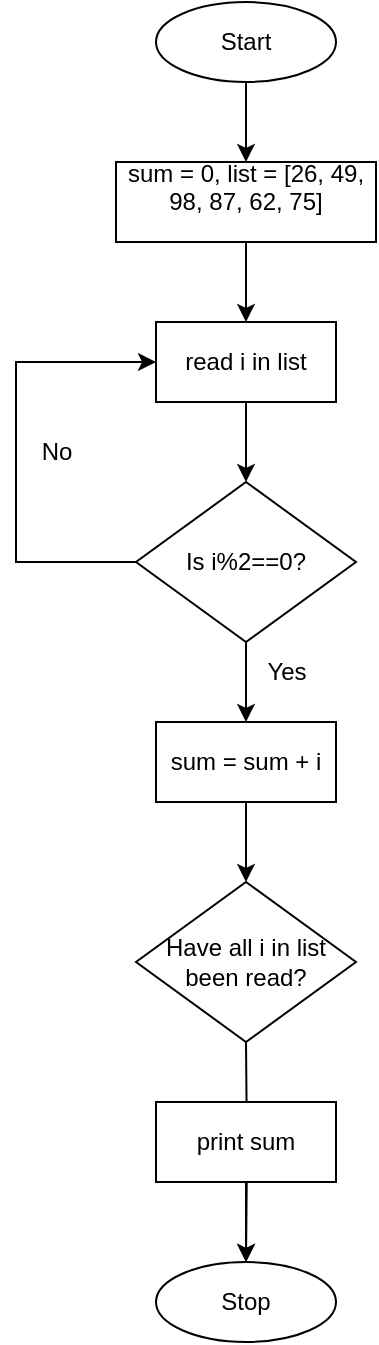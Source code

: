 <mxfile version="24.7.8">
  <diagram name="Page-1" id="vV6NU0P4ZQp-_WoSECo8">
    <mxGraphModel dx="1426" dy="757" grid="1" gridSize="10" guides="1" tooltips="1" connect="1" arrows="1" fold="1" page="1" pageScale="1" pageWidth="850" pageHeight="1100" math="0" shadow="0">
      <root>
        <mxCell id="0" />
        <mxCell id="1" parent="0" />
        <mxCell id="8pfaWsYJm06sZ0pLLKBw-6" style="edgeStyle=orthogonalEdgeStyle;rounded=0;orthogonalLoop=1;jettySize=auto;html=1;entryX=0.5;entryY=0;entryDx=0;entryDy=0;" edge="1" parent="1" source="8pfaWsYJm06sZ0pLLKBw-2" target="8pfaWsYJm06sZ0pLLKBw-3">
          <mxGeometry relative="1" as="geometry" />
        </mxCell>
        <mxCell id="8pfaWsYJm06sZ0pLLKBw-2" value="Start" style="ellipse;whiteSpace=wrap;html=1;" vertex="1" parent="1">
          <mxGeometry x="380" width="90" height="40" as="geometry" />
        </mxCell>
        <mxCell id="8pfaWsYJm06sZ0pLLKBw-23" style="edgeStyle=orthogonalEdgeStyle;rounded=0;orthogonalLoop=1;jettySize=auto;html=1;entryX=0.5;entryY=0;entryDx=0;entryDy=0;" edge="1" parent="1" source="8pfaWsYJm06sZ0pLLKBw-3">
          <mxGeometry relative="1" as="geometry">
            <mxPoint x="425" y="160" as="targetPoint" />
          </mxGeometry>
        </mxCell>
        <mxCell id="8pfaWsYJm06sZ0pLLKBw-3" value="sum = 0,&amp;nbsp;&lt;span style=&quot;background-color: initial;&quot;&gt;list = [26, 49, 98, 87, 62, 75]&lt;/span&gt;&lt;div&gt;&lt;span style=&quot;background-color: initial;&quot;&gt;&lt;br&gt;&lt;/span&gt;&lt;/div&gt;" style="rounded=0;whiteSpace=wrap;html=1;" vertex="1" parent="1">
          <mxGeometry x="360" y="80" width="130" height="40" as="geometry" />
        </mxCell>
        <mxCell id="8pfaWsYJm06sZ0pLLKBw-16" style="edgeStyle=orthogonalEdgeStyle;rounded=0;orthogonalLoop=1;jettySize=auto;html=1;entryX=0.5;entryY=0;entryDx=0;entryDy=0;" edge="1" parent="1" source="8pfaWsYJm06sZ0pLLKBw-5" target="8pfaWsYJm06sZ0pLLKBw-9">
          <mxGeometry relative="1" as="geometry">
            <Array as="points">
              <mxPoint x="425" y="360" />
              <mxPoint x="425" y="360" />
            </Array>
          </mxGeometry>
        </mxCell>
        <mxCell id="8pfaWsYJm06sZ0pLLKBw-30" style="edgeStyle=orthogonalEdgeStyle;rounded=0;orthogonalLoop=1;jettySize=auto;html=1;entryX=0;entryY=0.5;entryDx=0;entryDy=0;" edge="1" parent="1" source="8pfaWsYJm06sZ0pLLKBw-5" target="8pfaWsYJm06sZ0pLLKBw-29">
          <mxGeometry relative="1" as="geometry">
            <Array as="points">
              <mxPoint x="310" y="280" />
              <mxPoint x="310" y="180" />
            </Array>
          </mxGeometry>
        </mxCell>
        <mxCell id="8pfaWsYJm06sZ0pLLKBw-5" value="Is i%2==0?" style="rhombus;whiteSpace=wrap;html=1;" vertex="1" parent="1">
          <mxGeometry x="370" y="240" width="110" height="80" as="geometry" />
        </mxCell>
        <mxCell id="8pfaWsYJm06sZ0pLLKBw-36" style="edgeStyle=orthogonalEdgeStyle;rounded=0;orthogonalLoop=1;jettySize=auto;html=1;entryX=0.5;entryY=0;entryDx=0;entryDy=0;" edge="1" parent="1" source="8pfaWsYJm06sZ0pLLKBw-9" target="8pfaWsYJm06sZ0pLLKBw-35">
          <mxGeometry relative="1" as="geometry" />
        </mxCell>
        <mxCell id="8pfaWsYJm06sZ0pLLKBw-9" value="&lt;div&gt;&lt;span style=&quot;background-color: initial;&quot;&gt;sum = sum + i&lt;/span&gt;&lt;/div&gt;" style="rounded=0;whiteSpace=wrap;html=1;" vertex="1" parent="1">
          <mxGeometry x="380" y="360" width="90" height="40" as="geometry" />
        </mxCell>
        <mxCell id="8pfaWsYJm06sZ0pLLKBw-11" value="Yes" style="text;html=1;align=center;verticalAlign=middle;resizable=0;points=[];autosize=1;strokeColor=none;fillColor=none;" vertex="1" parent="1">
          <mxGeometry x="425" y="320" width="40" height="30" as="geometry" />
        </mxCell>
        <mxCell id="8pfaWsYJm06sZ0pLLKBw-12" value="No" style="text;html=1;align=center;verticalAlign=middle;resizable=0;points=[];autosize=1;strokeColor=none;fillColor=none;" vertex="1" parent="1">
          <mxGeometry x="310" y="210" width="40" height="30" as="geometry" />
        </mxCell>
        <mxCell id="8pfaWsYJm06sZ0pLLKBw-21" value="" style="edgeStyle=orthogonalEdgeStyle;rounded=0;orthogonalLoop=1;jettySize=auto;html=1;" edge="1" parent="1" target="8pfaWsYJm06sZ0pLLKBw-20">
          <mxGeometry relative="1" as="geometry">
            <mxPoint x="425" y="520" as="sourcePoint" />
          </mxGeometry>
        </mxCell>
        <mxCell id="8pfaWsYJm06sZ0pLLKBw-20" value="Stop" style="ellipse;whiteSpace=wrap;html=1;" vertex="1" parent="1">
          <mxGeometry x="380" y="630" width="90" height="40" as="geometry" />
        </mxCell>
        <mxCell id="8pfaWsYJm06sZ0pLLKBw-31" style="edgeStyle=orthogonalEdgeStyle;rounded=0;orthogonalLoop=1;jettySize=auto;html=1;entryX=0.5;entryY=0;entryDx=0;entryDy=0;" edge="1" parent="1" source="8pfaWsYJm06sZ0pLLKBw-29" target="8pfaWsYJm06sZ0pLLKBw-5">
          <mxGeometry relative="1" as="geometry" />
        </mxCell>
        <mxCell id="8pfaWsYJm06sZ0pLLKBw-29" value="&lt;div&gt;&lt;span style=&quot;background-color: initial;&quot;&gt;read i in list&lt;/span&gt;&lt;/div&gt;" style="rounded=0;whiteSpace=wrap;html=1;" vertex="1" parent="1">
          <mxGeometry x="380" y="160" width="90" height="40" as="geometry" />
        </mxCell>
        <mxCell id="8pfaWsYJm06sZ0pLLKBw-34" value="" style="edgeStyle=orthogonalEdgeStyle;rounded=0;orthogonalLoop=1;jettySize=auto;html=1;" edge="1" parent="1" source="8pfaWsYJm06sZ0pLLKBw-32" target="8pfaWsYJm06sZ0pLLKBw-20">
          <mxGeometry relative="1" as="geometry" />
        </mxCell>
        <mxCell id="8pfaWsYJm06sZ0pLLKBw-32" value="&lt;div&gt;&lt;span style=&quot;background-color: initial;&quot;&gt;print sum&lt;/span&gt;&lt;/div&gt;" style="rounded=0;whiteSpace=wrap;html=1;" vertex="1" parent="1">
          <mxGeometry x="380" y="550" width="90" height="40" as="geometry" />
        </mxCell>
        <mxCell id="8pfaWsYJm06sZ0pLLKBw-35" value="Have all i in list been read?" style="rhombus;whiteSpace=wrap;html=1;" vertex="1" parent="1">
          <mxGeometry x="370" y="440" width="110" height="80" as="geometry" />
        </mxCell>
      </root>
    </mxGraphModel>
  </diagram>
</mxfile>
